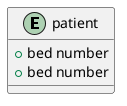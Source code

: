 /'

    EER model for Patient Assist Project - SYSDAT F25 

    Crow's Foot Notation:
        Type 	        Symbol
        
        Zero or One 	|o--
        Exactly One 	||--
        Zero or Many 	}o--
        One or Many 	}|--

'/

@startuml

entity patient {
    +bed number
    +bed number
}

/' 

    NOTES 
    
'/

@enduml

